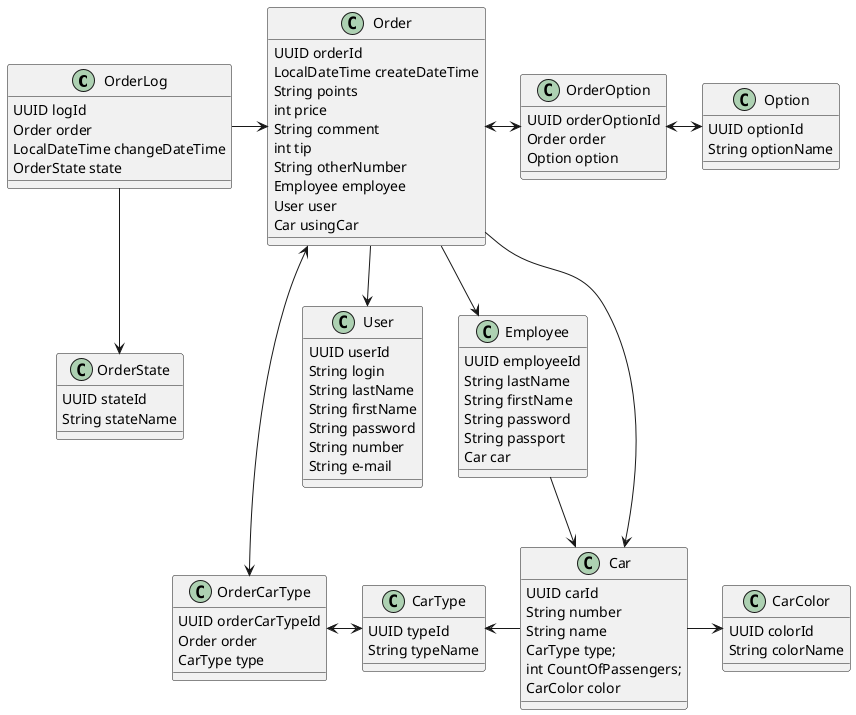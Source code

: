 @startuml
'https://plantuml.com/class-diagram

OrderLog -> Order
Order --> User
Order --> Employee
Employee --> Car
OrderLog --> OrderState
Car -> CarColor
CarType <- Car
Order -> Car
Order <-> OrderOption
OrderOption <-> Option
Order <--> OrderCarType
OrderCarType <-> CarType

class OrderLog{
UUID logId
Order order
LocalDateTime changeDateTime
OrderState state
}

class Order{
UUID orderId
LocalDateTime createDateTime
String points
int price
String comment
int tip
String otherNumber
Employee employee
User user
Car usingCar
}


class OrderCarType{
UUID orderCarTypeId
Order order
CarType type
}

class CarType{
UUID typeId
String typeName
}

class OrderOption{
UUID orderOptionId
Order order
Option option
}

class Option{
UUID optionId
String optionName
}

class User {
UUID userId
String login
String lastName
String firstName
String password
String number
String e-mail
}

class Employee{
UUID employeeId
String lastName
String firstName
String password
String passport
Car car
}

class Car{
UUID carId
String number
String name
CarType type;
int CountOfPassengers;
CarColor color
}

class CarColor{
UUID colorId
String colorName
}

class OrderState{
UUID stateId
String stateName
}
@enduml
